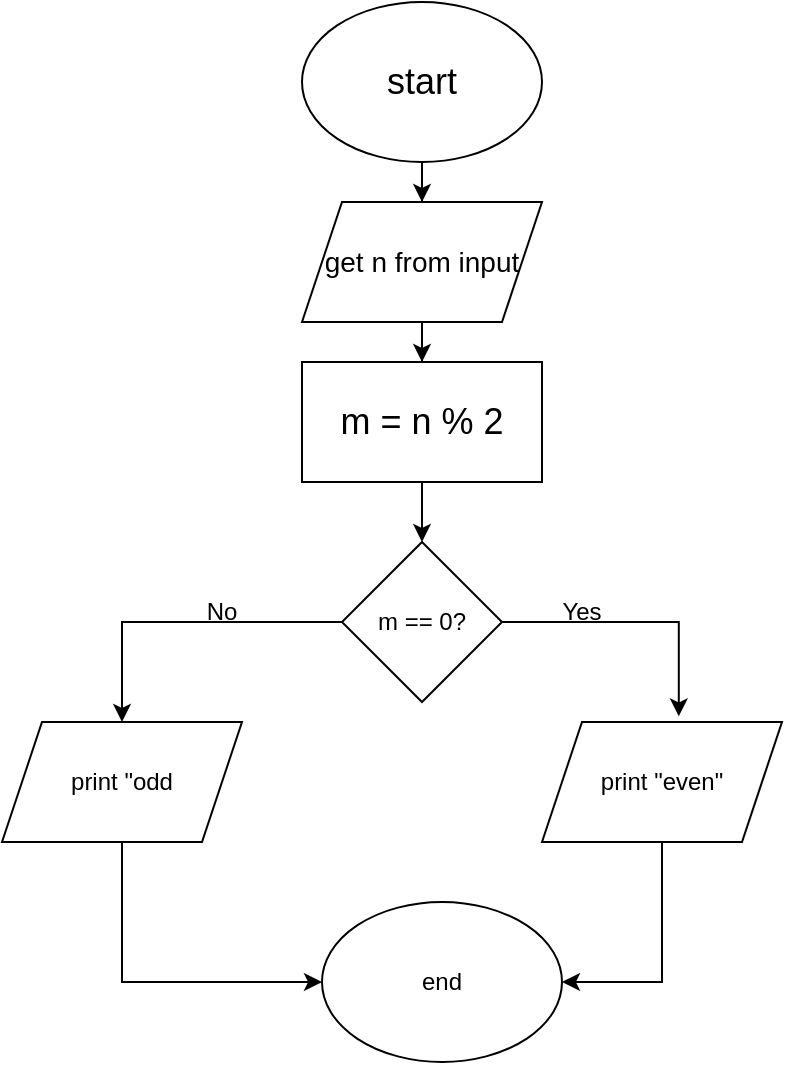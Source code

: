 <mxfile version="21.0.6" type="device"><diagram name="Page-1" id="jk-2U3FD2Eb0jGk4TTLh"><mxGraphModel dx="1290" dy="523" grid="1" gridSize="10" guides="1" tooltips="1" connect="1" arrows="1" fold="1" page="1" pageScale="1" pageWidth="850" pageHeight="1100" math="0" shadow="0"><root><mxCell id="0"/><mxCell id="1" parent="0"/><mxCell id="skDZ3BQPUzFAx2s4zr7Y-3" value="" style="edgeStyle=orthogonalEdgeStyle;rounded=0;orthogonalLoop=1;jettySize=auto;html=1;" edge="1" parent="1" source="skDZ3BQPUzFAx2s4zr7Y-1" target="skDZ3BQPUzFAx2s4zr7Y-2"><mxGeometry relative="1" as="geometry"/></mxCell><mxCell id="skDZ3BQPUzFAx2s4zr7Y-1" value="&lt;font style=&quot;font-size: 18px;&quot;&gt;start&lt;/font&gt;" style="ellipse;whiteSpace=wrap;html=1;" vertex="1" parent="1"><mxGeometry x="380" width="120" height="80" as="geometry"/></mxCell><mxCell id="skDZ3BQPUzFAx2s4zr7Y-6" value="" style="edgeStyle=orthogonalEdgeStyle;rounded=0;orthogonalLoop=1;jettySize=auto;html=1;" edge="1" parent="1" source="skDZ3BQPUzFAx2s4zr7Y-2" target="skDZ3BQPUzFAx2s4zr7Y-5"><mxGeometry relative="1" as="geometry"/></mxCell><mxCell id="skDZ3BQPUzFAx2s4zr7Y-2" value="&lt;font style=&quot;font-size: 14px;&quot;&gt;get n from input&lt;/font&gt;" style="shape=parallelogram;perimeter=parallelogramPerimeter;whiteSpace=wrap;html=1;fixedSize=1;" vertex="1" parent="1"><mxGeometry x="380" y="100" width="120" height="60" as="geometry"/></mxCell><mxCell id="skDZ3BQPUzFAx2s4zr7Y-10" style="edgeStyle=orthogonalEdgeStyle;rounded=0;orthogonalLoop=1;jettySize=auto;html=1;entryX=0.57;entryY=-0.047;entryDx=0;entryDy=0;entryPerimeter=0;" edge="1" parent="1" source="skDZ3BQPUzFAx2s4zr7Y-4" target="skDZ3BQPUzFAx2s4zr7Y-8"><mxGeometry relative="1" as="geometry"/></mxCell><mxCell id="skDZ3BQPUzFAx2s4zr7Y-11" style="edgeStyle=orthogonalEdgeStyle;rounded=0;orthogonalLoop=1;jettySize=auto;html=1;entryX=0.5;entryY=0;entryDx=0;entryDy=0;" edge="1" parent="1" source="skDZ3BQPUzFAx2s4zr7Y-4" target="skDZ3BQPUzFAx2s4zr7Y-9"><mxGeometry relative="1" as="geometry"/></mxCell><mxCell id="skDZ3BQPUzFAx2s4zr7Y-4" value="m == 0?" style="rhombus;whiteSpace=wrap;html=1;" vertex="1" parent="1"><mxGeometry x="400" y="270" width="80" height="80" as="geometry"/></mxCell><mxCell id="skDZ3BQPUzFAx2s4zr7Y-7" value="" style="edgeStyle=orthogonalEdgeStyle;rounded=0;orthogonalLoop=1;jettySize=auto;html=1;" edge="1" parent="1" source="skDZ3BQPUzFAx2s4zr7Y-5" target="skDZ3BQPUzFAx2s4zr7Y-4"><mxGeometry relative="1" as="geometry"/></mxCell><mxCell id="skDZ3BQPUzFAx2s4zr7Y-5" value="&lt;font style=&quot;font-size: 18px;&quot;&gt;m = n % 2&lt;/font&gt;" style="rounded=0;whiteSpace=wrap;html=1;" vertex="1" parent="1"><mxGeometry x="380" y="180" width="120" height="60" as="geometry"/></mxCell><mxCell id="skDZ3BQPUzFAx2s4zr7Y-15" style="edgeStyle=orthogonalEdgeStyle;rounded=0;orthogonalLoop=1;jettySize=auto;html=1;entryX=1;entryY=0.5;entryDx=0;entryDy=0;" edge="1" parent="1" source="skDZ3BQPUzFAx2s4zr7Y-8" target="skDZ3BQPUzFAx2s4zr7Y-14"><mxGeometry relative="1" as="geometry"/></mxCell><mxCell id="skDZ3BQPUzFAx2s4zr7Y-8" value="print &quot;even&quot;" style="shape=parallelogram;perimeter=parallelogramPerimeter;whiteSpace=wrap;html=1;fixedSize=1;" vertex="1" parent="1"><mxGeometry x="500" y="360" width="120" height="60" as="geometry"/></mxCell><mxCell id="skDZ3BQPUzFAx2s4zr7Y-16" style="edgeStyle=orthogonalEdgeStyle;rounded=0;orthogonalLoop=1;jettySize=auto;html=1;entryX=0;entryY=0.5;entryDx=0;entryDy=0;" edge="1" parent="1" source="skDZ3BQPUzFAx2s4zr7Y-9" target="skDZ3BQPUzFAx2s4zr7Y-14"><mxGeometry relative="1" as="geometry"><Array as="points"><mxPoint x="290" y="490"/></Array></mxGeometry></mxCell><mxCell id="skDZ3BQPUzFAx2s4zr7Y-9" value="print &quot;odd" style="shape=parallelogram;perimeter=parallelogramPerimeter;whiteSpace=wrap;html=1;fixedSize=1;" vertex="1" parent="1"><mxGeometry x="230" y="360" width="120" height="60" as="geometry"/></mxCell><mxCell id="skDZ3BQPUzFAx2s4zr7Y-12" value="No" style="text;html=1;strokeColor=none;fillColor=none;align=center;verticalAlign=middle;whiteSpace=wrap;rounded=0;" vertex="1" parent="1"><mxGeometry x="310" y="290" width="60" height="30" as="geometry"/></mxCell><mxCell id="skDZ3BQPUzFAx2s4zr7Y-13" value="Yes" style="text;html=1;strokeColor=none;fillColor=none;align=center;verticalAlign=middle;whiteSpace=wrap;rounded=0;" vertex="1" parent="1"><mxGeometry x="490" y="290" width="60" height="30" as="geometry"/></mxCell><mxCell id="skDZ3BQPUzFAx2s4zr7Y-14" value="end" style="ellipse;whiteSpace=wrap;html=1;" vertex="1" parent="1"><mxGeometry x="390" y="450" width="120" height="80" as="geometry"/></mxCell></root></mxGraphModel></diagram></mxfile>